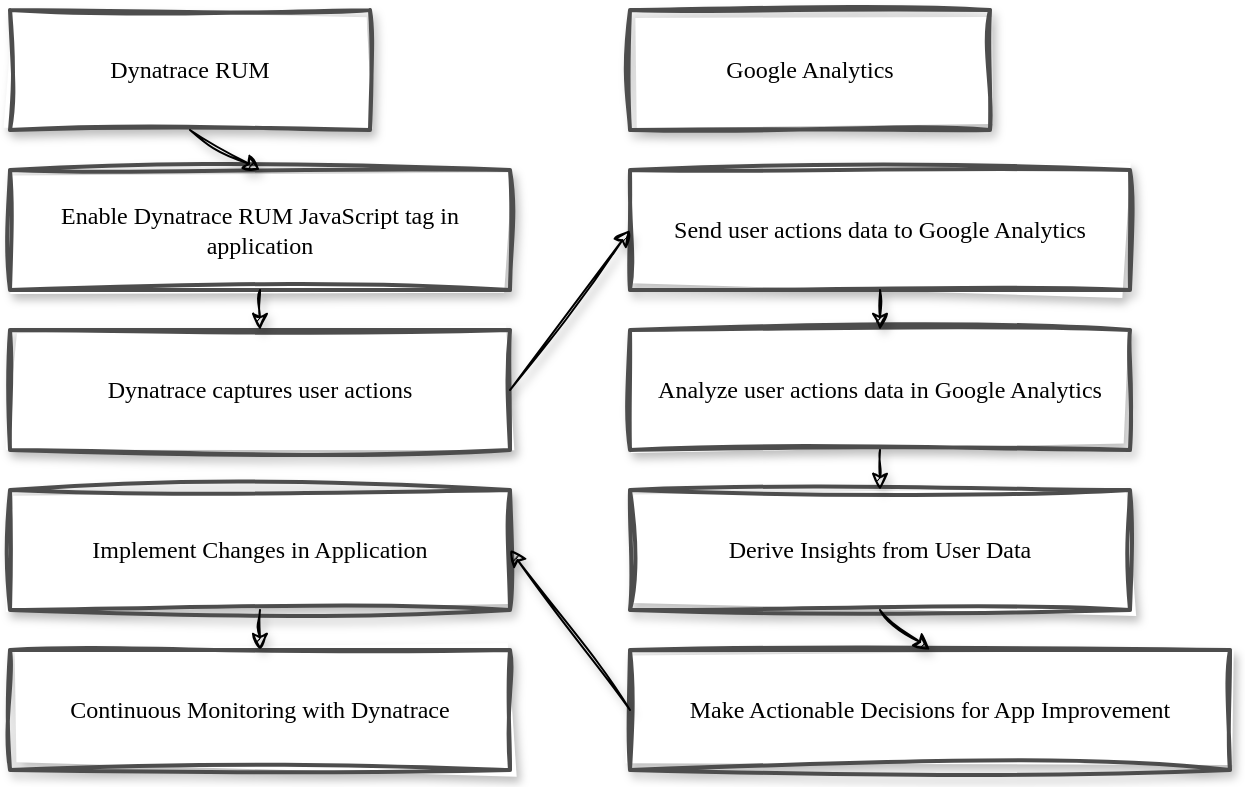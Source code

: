 <mxfile version="22.0.4" type="github">
  <diagram name="Page-1" id="ikO542yLyNNVgnDsHqiV">
    <mxGraphModel dx="804" dy="590" grid="1" gridSize="10" guides="1" tooltips="1" connect="1" arrows="1" fold="1" page="1" pageScale="1" pageWidth="827" pageHeight="1169" math="0" shadow="0">
      <root>
        <mxCell id="0" />
        <mxCell id="1" parent="0" />
        <mxCell id="dynatraceRUM" value="Dynatrace RUM" style="rounded=0;whiteSpace=wrap;html=1;strokeWidth=2;strokeColor=#4D4D4D;sketch=1;curveFitting=1;jiggle=2;shadow=1;fontFamily=Comic Sans MS;" parent="1" vertex="1">
          <mxGeometry x="60" y="20" width="180" height="60" as="geometry" />
        </mxCell>
        <mxCell id="enableJS" value="Enable Dynatrace RUM JavaScript tag in application" style="rounded=0;whiteSpace=wrap;html=1;strokeWidth=2;strokeColor=#4D4D4D;sketch=1;curveFitting=1;jiggle=2;shadow=1;fontFamily=Comic Sans MS;" parent="1" vertex="1">
          <mxGeometry x="60" y="100" width="250" height="60" as="geometry" />
        </mxCell>
        <mxCell id="conn1" style="exitX=0.5;exitY=1;entryX=0.5;entryY=0;sketch=1;curveFitting=1;jiggle=2;shadow=1;fontFamily=Comic Sans MS;" parent="1" source="dynatraceRUM" target="enableJS" edge="1">
          <mxGeometry relative="1" as="geometry" />
        </mxCell>
        <mxCell id="captureActions" value="Dynatrace captures user actions" style="rounded=0;whiteSpace=wrap;html=1;strokeWidth=2;strokeColor=#4D4D4D;sketch=1;curveFitting=1;jiggle=2;shadow=1;fontFamily=Comic Sans MS;" parent="1" vertex="1">
          <mxGeometry x="60" y="180" width="250" height="60" as="geometry" />
        </mxCell>
        <mxCell id="conn2" style="exitX=0.5;exitY=1;entryX=0.5;entryY=0;sketch=1;curveFitting=1;jiggle=2;shadow=1;fontFamily=Comic Sans MS;" parent="1" source="enableJS" target="captureActions" edge="1">
          <mxGeometry relative="1" as="geometry" />
        </mxCell>
        <mxCell id="googleAnalytics" value="Google Analytics" style="rounded=0;whiteSpace=wrap;html=1;strokeWidth=2;strokeColor=#4D4D4D;sketch=1;curveFitting=1;jiggle=2;shadow=1;fontFamily=Comic Sans MS;" parent="1" vertex="1">
          <mxGeometry x="370" y="20" width="180" height="60" as="geometry" />
        </mxCell>
        <mxCell id="sendData" value="Send user actions data to Google Analytics" style="rounded=0;whiteSpace=wrap;html=1;strokeWidth=2;strokeColor=#4D4D4D;sketch=1;curveFitting=1;jiggle=2;shadow=1;fontFamily=Comic Sans MS;" parent="1" vertex="1">
          <mxGeometry x="370" y="100" width="250" height="60" as="geometry" />
        </mxCell>
        <mxCell id="conn3" style="exitX=1;exitY=0.5;entryX=0;entryY=0.5;sketch=1;curveFitting=1;jiggle=2;shadow=1;fontFamily=Comic Sans MS;" parent="1" source="captureActions" target="sendData" edge="1">
          <mxGeometry relative="1" as="geometry" />
        </mxCell>
        <mxCell id="analyzeData" value="Analyze user actions data in Google Analytics" style="rounded=0;whiteSpace=wrap;html=1;strokeWidth=2;strokeColor=#4D4D4D;sketch=1;curveFitting=1;jiggle=2;shadow=1;fontFamily=Comic Sans MS;" parent="1" vertex="1">
          <mxGeometry x="370" y="180" width="250" height="60" as="geometry" />
        </mxCell>
        <mxCell id="conn4" style="exitX=0.5;exitY=1;entryX=0.5;entryY=0;sketch=1;curveFitting=1;jiggle=2;shadow=1;fontFamily=Comic Sans MS;" parent="1" source="sendData" target="analyzeData" edge="1">
          <mxGeometry relative="1" as="geometry" />
        </mxCell>
        <mxCell id="insights" value="Derive Insights from User Data" style="rounded=0;whiteSpace=wrap;html=1;strokeWidth=2;strokeColor=#4D4D4D;sketch=1;curveFitting=1;jiggle=2;shadow=1;fontFamily=Comic Sans MS;" parent="1" vertex="1">
          <mxGeometry x="370" y="260" width="250" height="60" as="geometry" />
        </mxCell>
        <mxCell id="conn5" style="exitX=0.5;exitY=1;entryX=0.5;entryY=0;sketch=1;curveFitting=1;jiggle=2;shadow=1;fontFamily=Comic Sans MS;" parent="1" source="analyzeData" target="insights" edge="1">
          <mxGeometry relative="1" as="geometry" />
        </mxCell>
        <mxCell id="actionableDecisions" value="Make Actionable Decisions for App Improvement" style="rounded=0;whiteSpace=wrap;html=1;strokeWidth=2;strokeColor=#4D4D4D;sketch=1;curveFitting=1;jiggle=2;shadow=1;fontFamily=Comic Sans MS;" parent="1" vertex="1">
          <mxGeometry x="370" y="340" width="300" height="60" as="geometry" />
        </mxCell>
        <mxCell id="conn6" style="exitX=0.5;exitY=1;entryX=0.5;entryY=0;sketch=1;curveFitting=1;jiggle=2;shadow=1;fontFamily=Comic Sans MS;" parent="1" source="insights" target="actionableDecisions" edge="1">
          <mxGeometry relative="1" as="geometry" />
        </mxCell>
        <mxCell id="implementChanges" value="Implement Changes in Application" style="rounded=0;whiteSpace=wrap;html=1;strokeWidth=2;strokeColor=#4D4D4D;sketch=1;curveFitting=1;jiggle=2;shadow=1;fontFamily=Comic Sans MS;" parent="1" vertex="1">
          <mxGeometry x="60" y="260" width="250" height="60" as="geometry" />
        </mxCell>
        <mxCell id="conn7" style="exitX=0;exitY=0.5;entryX=1;entryY=0.5;sketch=1;curveFitting=1;jiggle=2;shadow=1;fontFamily=Comic Sans MS;" parent="1" source="actionableDecisions" target="implementChanges" edge="1">
          <mxGeometry relative="1" as="geometry" />
        </mxCell>
        <mxCell id="continuousMonitoring" value="Continuous Monitoring with Dynatrace" style="rounded=0;whiteSpace=wrap;html=1;strokeWidth=2;strokeColor=#4D4D4D;sketch=1;curveFitting=1;jiggle=2;shadow=1;fontFamily=Comic Sans MS;" parent="1" vertex="1">
          <mxGeometry x="60" y="340" width="250" height="60" as="geometry" />
        </mxCell>
        <mxCell id="conn8" style="exitX=0.5;exitY=1;entryX=0.5;entryY=0;sketch=1;curveFitting=1;jiggle=2;shadow=1;fontFamily=Comic Sans MS;" parent="1" source="implementChanges" target="continuousMonitoring" edge="1">
          <mxGeometry relative="1" as="geometry" />
        </mxCell>
      </root>
    </mxGraphModel>
  </diagram>
</mxfile>
